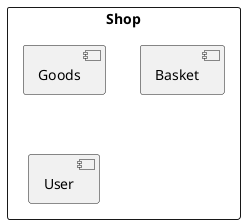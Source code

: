 @startuml
skinparam shadowing false
rectangle "Shop" as shop{
component "Goods" as goods
component "Basket" as basket
component "User" as user
}
@enduml